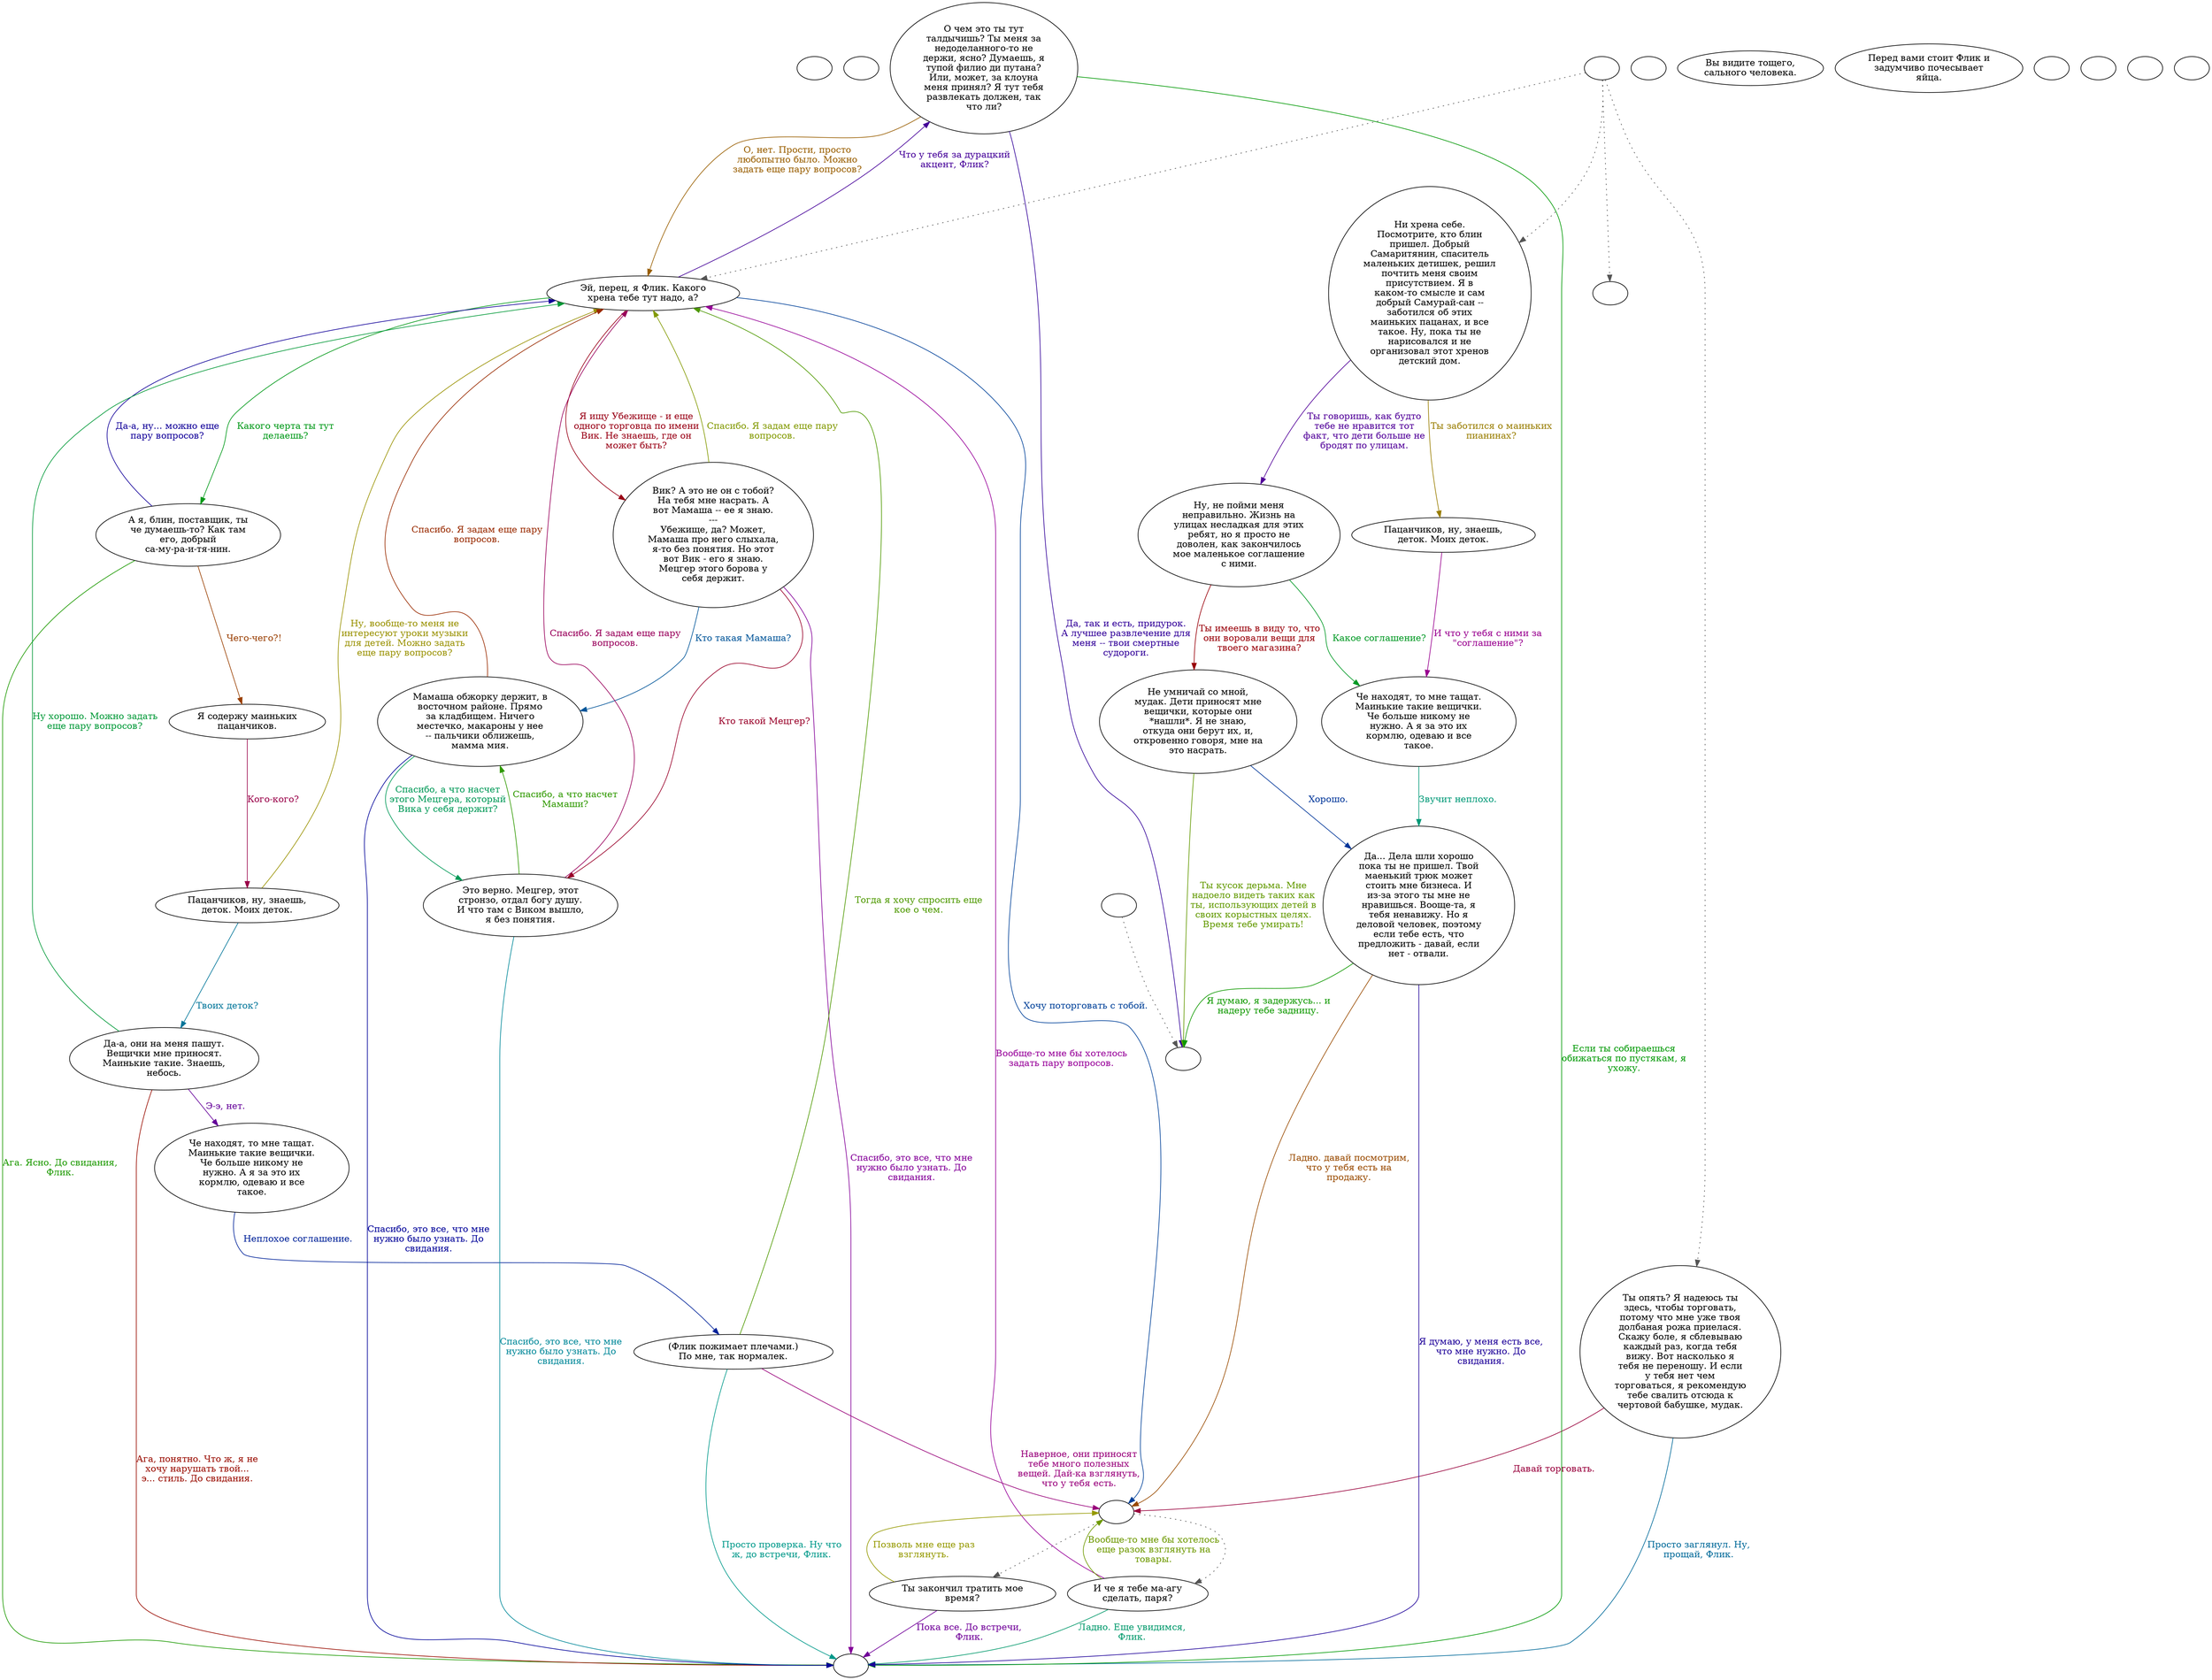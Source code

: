 digraph dcFlick {
  "start" [style=filled       fillcolor="#FFFFFF"       color="#000000"]
  "start" [label=""]
  "critter_p_proc" [style=filled       fillcolor="#FFFFFF"       color="#000000"]
  "critter_p_proc" [label=""]
  "pickup_p_proc" [style=filled       fillcolor="#FFFFFF"       color="#000000"]
  "pickup_p_proc" -> "Node998" [style=dotted color="#555555"]
  "pickup_p_proc" [label=""]
  "talk_p_proc" [style=filled       fillcolor="#FFFFFF"       color="#000000"]
  "talk_p_proc" -> "Node001" [style=dotted color="#555555"]
  "talk_p_proc" -> "Node014" [style=dotted color="#555555"]
  "talk_p_proc" -> "Node020" [style=dotted color="#555555"]
  "talk_p_proc" -> "Node002" [style=dotted color="#555555"]
  "talk_p_proc" [label=""]
  "destroy_p_proc" [style=filled       fillcolor="#FFFFFF"       color="#000000"]
  "destroy_p_proc" [label=""]
  "look_at_p_proc" [style=filled       fillcolor="#FFFFFF"       color="#000000"]
  "look_at_p_proc" [label="Вы видите тощего,\nсального человека."]
  "description_p_proc" [style=filled       fillcolor="#FFFFFF"       color="#000000"]
  "description_p_proc" [label="Перед вами стоит Флик и\nзадумчиво почесывает\nяйца."]
  "use_skill_on_p_proc" [style=filled       fillcolor="#FFFFFF"       color="#000000"]
  "use_skill_on_p_proc" [label=""]
  "damage_p_proc" [style=filled       fillcolor="#FFFFFF"       color="#000000"]
  "damage_p_proc" [label=""]
  "map_enter_p_proc" [style=filled       fillcolor="#FFFFFF"       color="#000000"]
  "map_enter_p_proc" [label=""]
  "timed_event_p_proc" [style=filled       fillcolor="#FFFFFF"       color="#000000"]
  "timed_event_p_proc" [label=""]
  "Node998" [style=filled       fillcolor="#FFFFFF"       color="#000000"]
  "Node998" [label=""]
  "Node999" [style=filled       fillcolor="#FFFFFF"       color="#000000"]
  "Node999" [label=""]
  "Node001" [style=filled       fillcolor="#FFFFFF"       color="#000000"]
  "Node001" [label=""]
  "Node002" [style=filled       fillcolor="#FFFFFF"       color="#000000"]
  "Node002" [label="Эй, перец, я Флик. Какого\nхрена тебе тут надо, а?"]
  "Node002" -> "Node010" [label="Что у тебя за дурацкий\nакцент, Флик?" color="#450099" fontcolor="#450099"]
  "Node002" -> "Node004" [label="Какого черта ты тут\nделаешь?" color="#009918" fontcolor="#009918"]
  "Node002" -> "Node011" [label="Я ищу Убежище - и еще\nодного торговца по имени\nВик. Не знаешь, где он\nможет быть?" color="#990015" fontcolor="#990015"]
  "Node002" -> "Node990" [label="Хочу поторговать с тобой." color="#004199" fontcolor="#004199"]
  "Node003" [style=filled       fillcolor="#FFFFFF"       color="#000000"]
  "Node003" [label="И че я тебе ма-агу\nсделать, паря?"]
  "Node003" -> "Node990" [label="Вообще-то мне бы хотелось\nеще разок взглянуть на\nтовары." color="#6E9900" fontcolor="#6E9900"]
  "Node003" -> "Node002" [label="Вообще-то мне бы хотелось\nзадать пару вопросов." color="#970099" fontcolor="#970099"]
  "Node003" -> "Node999" [label="Ладно. Еще увидимся,\nФлик." color="#00996B" fontcolor="#00996B"]
  "Node004" [style=filled       fillcolor="#FFFFFF"       color="#000000"]
  "Node004" [label="А я, блин, поставщик, ты\nче думаешь-то? Как там\nего, добрый\nса-му-ра-и-тя-нин."]
  "Node004" -> "Node005" [label="Чего-чего?!" color="#993E00" fontcolor="#993E00"]
  "Node004" -> "Node002" [label="Да-а, ну... можно еще\nпару вопросов?" color="#110099" fontcolor="#110099"]
  "Node004" -> "Node999" [label="Ага. Ясно. До свидания,\nФлик." color="#1B9900" fontcolor="#1B9900"]
  "Node005" [style=filled       fillcolor="#FFFFFF"       color="#000000"]
  "Node005" [label="Я содержу маиньких\nпацанчиков."]
  "Node005" -> "Node006" [label="Кого-кого?" color="#990048" fontcolor="#990048"]
  "Node006" [style=filled       fillcolor="#FFFFFF"       color="#000000"]
  "Node006" [label="Пацанчиков, ну, знаешь,\nдеток. Моих деток."]
  "Node006" -> "Node007" [label="Твоих деток?" color="#007599" fontcolor="#007599"]
  "Node006" -> "Node002" [label="Ну, вообще-то меня не\nинтересуют уроки музыки\nдля детей. Можно задать\nеще пару вопросов?" color="#999100" fontcolor="#999100"]
  "Node007" [style=filled       fillcolor="#FFFFFF"       color="#000000"]
  "Node007" [label="Да-а, они на меня пашут.\nВещички мне приносят.\nМаинькие такие. Знаешь,\nнебось."]
  "Node007" -> "Node008" [label="Э-э, нет." color="#640099" fontcolor="#640099"]
  "Node007" -> "Node002" [label="Ну хорошо. Можно задать\nеще пару вопросов?" color="#009937" fontcolor="#009937"]
  "Node007" -> "Node999" [label="Ага, понятно. Что ж, я не\nхочу нарушать твой...\nэ... стиль. До свидания." color="#990B00" fontcolor="#990B00"]
  "Node008" [style=filled       fillcolor="#FFFFFF"       color="#000000"]
  "Node008" [label="Че находят, то мне тащат.\nМаинькие такие вещички.\nЧе больше никому не\nнужно. А я за это их\nкормлю, одеваю и все\nтакое."]
  "Node008" -> "Node009" [label="Неплохое соглашение." color="#002299" fontcolor="#002299"]
  "Node009" [style=filled       fillcolor="#FFFFFF"       color="#000000"]
  "Node009" [label="(Флик пожимает плечами.)\nПо мне, так нормалек."]
  "Node009" -> "Node002" [label="Тогда я хочу спросить еще\nкое о чем." color="#4E9900" fontcolor="#4E9900"]
  "Node009" -> "Node990" [label="Наверное, они приносят\nтебе много полезных\nвещей. Дай-ка взглянуть,\nчто у тебя есть." color="#99007B" fontcolor="#99007B"]
  "Node009" -> "Node999" [label="Просто проверка. Ну что\nж, до встречи, Флик." color="#00998A" fontcolor="#00998A"]
  "Node010" [style=filled       fillcolor="#FFFFFF"       color="#000000"]
  "Node010" [label="О чем это ты тут\nталдычишь? Ты меня за\nнедоделанного-то не\nдержи, ясно? Думаешь, я\nтупой филио ди путана?\nИли, может, за клоуна\nменя принял? Я тут тебя\nразвлекать должен, так\nчто ли?"]
  "Node010" -> "Node002" [label="О, нет. Прости, просто\nлюбопытно было. Можно\nзадать еще пару вопросов?" color="#995E00" fontcolor="#995E00"]
  "Node010" -> "Node998" [label="Да, так и есть, придурок.\nА лучшее развлечение для\nменя -- твои смертные\nсудороги." color="#310099" fontcolor="#310099"]
  "Node010" -> "Node999" [label="Если ты собираешься\nобижаться по пустякам, я\nухожу." color="#009904" fontcolor="#009904"]
  "Node011" [style=filled       fillcolor="#FFFFFF"       color="#000000"]
  "Node011" [label="Вик? А это не он с тобой?\nНа тебя мне насрать. А\nвот Мамаша -- ее я знаю.\n---\nУбежище, да? Может,\nМамаша про него слыхала,\nя-то без понятия. Но этот\nвот Вик - его я знаю.\nМецгер этого борова у\nсебя держит."]
  "Node011" -> "Node013" [label="Кто такой Мецгер?" color="#990028" fontcolor="#990028"]
  "Node011" -> "Node012" [label="Кто такая Мамаша?" color="#005599" fontcolor="#005599"]
  "Node011" -> "Node002" [label="Спасибо. Я задам еще пару\nвопросов." color="#829900" fontcolor="#829900"]
  "Node011" -> "Node999" [label="Спасибо, это все, что мне\nнужно было узнать. До\nсвидания." color="#840099" fontcolor="#840099"]
  "Node012" [style=filled       fillcolor="#FFFFFF"       color="#000000"]
  "Node012" [label="Мамаша обжорку держит, в\nвосточном районе. Прямо\nза кладбищем. Ничего\nместечко, макароны у нее\n-- пальчики оближешь,\nмамма мия."]
  "Node012" -> "Node013" [label="Спасибо, а что насчет\nэтого Мецгера, который\nВика у себя держит?" color="#009957" fontcolor="#009957"]
  "Node012" -> "Node002" [label="Спасибо. Я задам еще пару\nвопросов." color="#992A00" fontcolor="#992A00"]
  "Node012" -> "Node999" [label="Спасибо, это все, что мне\nнужно было узнать. До\nсвидания." color="#000299" fontcolor="#000299"]
  "Node013" [style=filled       fillcolor="#FFFFFF"       color="#000000"]
  "Node013" [label="Это верно. Мецгер, этот\nстронзо, отдал богу душу.\nИ что там с Виком вышло,\nя без понятия."]
  "Node013" -> "Node012" [label="Спасибо, а что насчет\nМамаши?" color="#2F9900" fontcolor="#2F9900"]
  "Node013" -> "Node002" [label="Спасибо. Я задам еще пару\nвопросов." color="#99005B" fontcolor="#99005B"]
  "Node013" -> "Node999" [label="Спасибо, это все, что мне\nнужно было узнать. До\nсвидания." color="#008899" fontcolor="#008899"]
  "Node014" [style=filled       fillcolor="#FFFFFF"       color="#000000"]
  "Node014" [label="Ни хрена себе.\nПосмотрите, кто блин\nпришел. Добрый\nСамаритянин, спаситель\nмаленьких детишек, решил\nпочтить меня своим\nприсутствием. Я в\nкаком-то смысле и сам\nдобрый Самурай-сан --\nзаботился об этих\nмаиньких пацанах, и все\nтакое. Ну, пока ты не\nнарисовался и не\nорганизовал этот хренов\nдетский дом."]
  "Node014" -> "Node017" [label="Ты заботился о маиньких\nпианинах?" color="#997D00" fontcolor="#997D00"]
  "Node014" -> "Node015" [label="Ты говоришь, как будто\nтебе не нравится тот\nфакт, что дети больше не\nбродят по улицам." color="#510099" fontcolor="#510099"]
  "Node015" [style=filled       fillcolor="#FFFFFF"       color="#000000"]
  "Node015" [label="Ну, не пойми меня\nнеправильно. Жизнь на\nулицах несладкая для этих\nребят, но я просто не\nдоволен, как закончилось\nмое маленькое соглашение\nс ними."]
  "Node015" -> "Node018" [label="Какое соглашение?" color="#009924" fontcolor="#009924"]
  "Node015" -> "Node016" [label="Ты имеешь в виду то, что\nони воровали вещи для\nтвоего магазина?" color="#990009" fontcolor="#990009"]
  "Node016" [style=filled       fillcolor="#FFFFFF"       color="#000000"]
  "Node016" [label="Не умничай со мной,\nмудак. Дети приносят мне\nвещички, которые они\n*нашли*. Я не знаю,\nоткуда они берут их, и,\nоткровенно говоря, мне на\nэто насрать."]
  "Node016" -> "Node019" [label="Хорошо." color="#003599" fontcolor="#003599"]
  "Node016" -> "Node998" [label="Ты кусок дерьма. Мне\nнадоело видеть таких как\nты, использующих детей в\nсвоих корыстных целях.\nВремя тебе умирать!" color="#629900" fontcolor="#629900"]
  "Node017" [style=filled       fillcolor="#FFFFFF"       color="#000000"]
  "Node017" [label="Пацанчиков, ну, знаешь,\nдеток. Моих деток."]
  "Node017" -> "Node018" [label="И что у тебя с ними за\n\"соглашение\"?" color="#99008F" fontcolor="#99008F"]
  "Node018" [style=filled       fillcolor="#FFFFFF"       color="#000000"]
  "Node018" [label="Че находят, то мне тащат.\nМаинькие такие вещички.\nЧе больше никому не\nнужно. А я за это их\nкормлю, одеваю и все\nтакое."]
  "Node018" -> "Node019" [label="Звучит неплохо." color="#009977" fontcolor="#009977"]
  "Node019" [style=filled       fillcolor="#FFFFFF"       color="#000000"]
  "Node019" [label="Да... Дела шли хорошо\nпока ты не пришел. Твой\nмаенький трюк может\nстоить мне бизнеса. И\nиз-за этого ты мне не\nнравишься. Вооще-та, я\nтебя ненавижу. Но я\nделовой человек, поэтому\nесли тебе есть, что\nпредложить - давай, если\nнет - отвали."]
  "Node019" -> "Node990" [label="Ладно. давай посмотрим,\nчто у тебя есть на\nпродажу." color="#994A00" fontcolor="#994A00"]
  "Node019" -> "Node999" [label="Я думаю, у меня есть все,\nчто мне нужно. До\nсвидания." color="#1D0099" fontcolor="#1D0099"]
  "Node019" -> "Node998" [label="Я думаю, я задержусь... и\nнадеру тебе задницу." color="#0F9900" fontcolor="#0F9900"]
  "Node020" [style=filled       fillcolor="#FFFFFF"       color="#000000"]
  "Node020" [label="Ты опять? Я надеюсь ты\nздесь, чтобы торговать,\nпотому что мне уже твоя\nдолбаная рожа приелася.\nСкажу боле, я сблевываю\nкаждый раз, когда тебя\nвижу. Вот насколько я\nтебя не переношу. И если\nу тебя нет чем\nторговаться, я рекомендую\nтебе свалить отсюда к\nчертовой бабушке, мудак."]
  "Node020" -> "Node990" [label="Давай торговать." color="#99003C" fontcolor="#99003C"]
  "Node020" -> "Node999" [label="Просто заглянул. Ну,\nпрощай, Флик." color="#006999" fontcolor="#006999"]
  "Node021" [style=filled       fillcolor="#FFFFFF"       color="#000000"]
  "Node021" [label="Ты закончил тратить мое\nвремя?"]
  "Node021" -> "Node990" [label="Позволь мне еще раз\nвзглянуть." color="#959900" fontcolor="#959900"]
  "Node021" -> "Node999" [label="Пока все. До встречи,\nФлик." color="#700099" fontcolor="#700099"]
  "Node990" [style=filled       fillcolor="#FFFFFF"       color="#000000"]
  "Node990" -> "Node021" [style=dotted color="#555555"]
  "Node990" -> "Node003" [style=dotted color="#555555"]
  "Node990" [label=""]
}